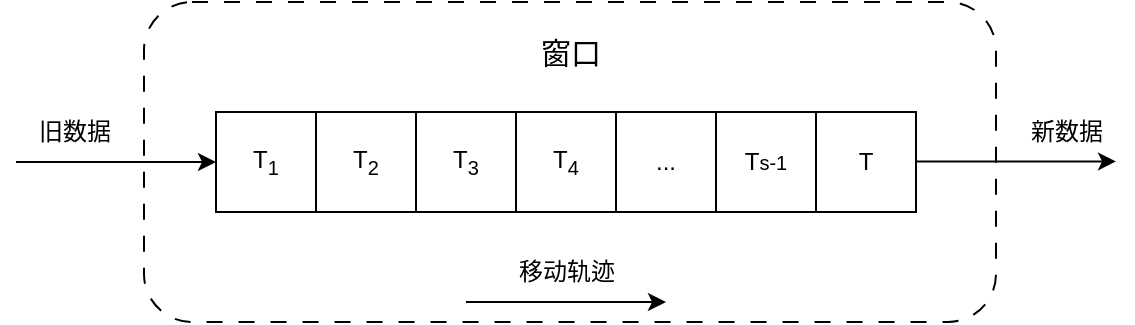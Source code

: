 <mxfile version="24.2.2" type="github">
  <diagram name="第 1 页" id="btsF6EaHodYpIkdeHeEO">
    <mxGraphModel dx="941" dy="479" grid="1" gridSize="10" guides="1" tooltips="1" connect="1" arrows="1" fold="1" page="1" pageScale="1" pageWidth="827" pageHeight="1169" math="0" shadow="0">
      <root>
        <mxCell id="0" />
        <mxCell id="1" parent="0" />
        <mxCell id="tati8yqmTBazvfmJbsHK-1" value="" style="rounded=1;whiteSpace=wrap;html=1;dashed=1;dashPattern=8 8;" parent="1" vertex="1">
          <mxGeometry x="294" y="310" width="426" height="160" as="geometry" />
        </mxCell>
        <mxCell id="tati8yqmTBazvfmJbsHK-2" value="T&lt;sub&gt;1&lt;/sub&gt;" style="rounded=0;whiteSpace=wrap;html=1;" parent="1" vertex="1">
          <mxGeometry x="330" y="365" width="50" height="50" as="geometry" />
        </mxCell>
        <mxCell id="tati8yqmTBazvfmJbsHK-3" value="T&lt;sub&gt;2&lt;/sub&gt;" style="rounded=0;whiteSpace=wrap;html=1;" parent="1" vertex="1">
          <mxGeometry x="380" y="365" width="50" height="50" as="geometry" />
        </mxCell>
        <mxCell id="tati8yqmTBazvfmJbsHK-4" value="T&lt;sub&gt;3&lt;/sub&gt;" style="rounded=0;whiteSpace=wrap;html=1;" parent="1" vertex="1">
          <mxGeometry x="430" y="365" width="50" height="50" as="geometry" />
        </mxCell>
        <mxCell id="tati8yqmTBazvfmJbsHK-5" value="T&lt;sub&gt;4&lt;/sub&gt;" style="rounded=0;whiteSpace=wrap;html=1;" parent="1" vertex="1">
          <mxGeometry x="480" y="365" width="50" height="50" as="geometry" />
        </mxCell>
        <mxCell id="tati8yqmTBazvfmJbsHK-6" value="..." style="rounded=0;whiteSpace=wrap;html=1;" parent="1" vertex="1">
          <mxGeometry x="530" y="365" width="50" height="50" as="geometry" />
        </mxCell>
        <mxCell id="tati8yqmTBazvfmJbsHK-7" value="T&lt;span style=&quot;font-size: 10px;&quot;&gt;s-1&lt;/span&gt;" style="rounded=0;whiteSpace=wrap;html=1;" parent="1" vertex="1">
          <mxGeometry x="580" y="365" width="50" height="50" as="geometry" />
        </mxCell>
        <mxCell id="tati8yqmTBazvfmJbsHK-8" value="T" style="rounded=0;whiteSpace=wrap;html=1;" parent="1" vertex="1">
          <mxGeometry x="630" y="365" width="50" height="50" as="geometry" />
        </mxCell>
        <mxCell id="tati8yqmTBazvfmJbsHK-9" value="" style="endArrow=classic;html=1;rounded=0;entryX=0;entryY=0.5;entryDx=0;entryDy=0;" parent="1" target="tati8yqmTBazvfmJbsHK-2" edge="1">
          <mxGeometry width="50" height="50" relative="1" as="geometry">
            <mxPoint x="230" y="390" as="sourcePoint" />
            <mxPoint x="240" y="370" as="targetPoint" />
          </mxGeometry>
        </mxCell>
        <mxCell id="tati8yqmTBazvfmJbsHK-10" value="" style="endArrow=classic;html=1;rounded=0;entryX=0;entryY=0.5;entryDx=0;entryDy=0;" parent="1" edge="1">
          <mxGeometry width="50" height="50" relative="1" as="geometry">
            <mxPoint x="680" y="389.71" as="sourcePoint" />
            <mxPoint x="780" y="389.71" as="targetPoint" />
          </mxGeometry>
        </mxCell>
        <mxCell id="tati8yqmTBazvfmJbsHK-14" value="旧数据" style="text;html=1;align=center;verticalAlign=middle;resizable=0;points=[];autosize=1;strokeColor=none;fillColor=none;" parent="1" vertex="1">
          <mxGeometry x="229" y="360" width="60" height="30" as="geometry" />
        </mxCell>
        <mxCell id="tati8yqmTBazvfmJbsHK-15" value="新数据" style="text;html=1;align=center;verticalAlign=middle;resizable=0;points=[];autosize=1;strokeColor=none;fillColor=none;" parent="1" vertex="1">
          <mxGeometry x="725" y="360" width="60" height="30" as="geometry" />
        </mxCell>
        <mxCell id="tati8yqmTBazvfmJbsHK-16" value="&lt;font style=&quot;font-size: 15px;&quot;&gt;窗口&lt;/font&gt;" style="text;html=1;align=center;verticalAlign=middle;resizable=0;points=[];autosize=1;strokeColor=none;fillColor=none;" parent="1" vertex="1">
          <mxGeometry x="482" y="320" width="50" height="30" as="geometry" />
        </mxCell>
        <mxCell id="tati8yqmTBazvfmJbsHK-17" value="移动轨迹" style="text;html=1;align=center;verticalAlign=middle;resizable=0;points=[];autosize=1;strokeColor=none;fillColor=none;" parent="1" vertex="1">
          <mxGeometry x="470" y="430" width="70" height="30" as="geometry" />
        </mxCell>
        <mxCell id="tati8yqmTBazvfmJbsHK-19" value="" style="endArrow=classic;html=1;rounded=0;entryX=0;entryY=0.5;entryDx=0;entryDy=0;" parent="1" edge="1">
          <mxGeometry width="50" height="50" relative="1" as="geometry">
            <mxPoint x="455" y="460" as="sourcePoint" />
            <mxPoint x="555" y="460" as="targetPoint" />
          </mxGeometry>
        </mxCell>
      </root>
    </mxGraphModel>
  </diagram>
</mxfile>
